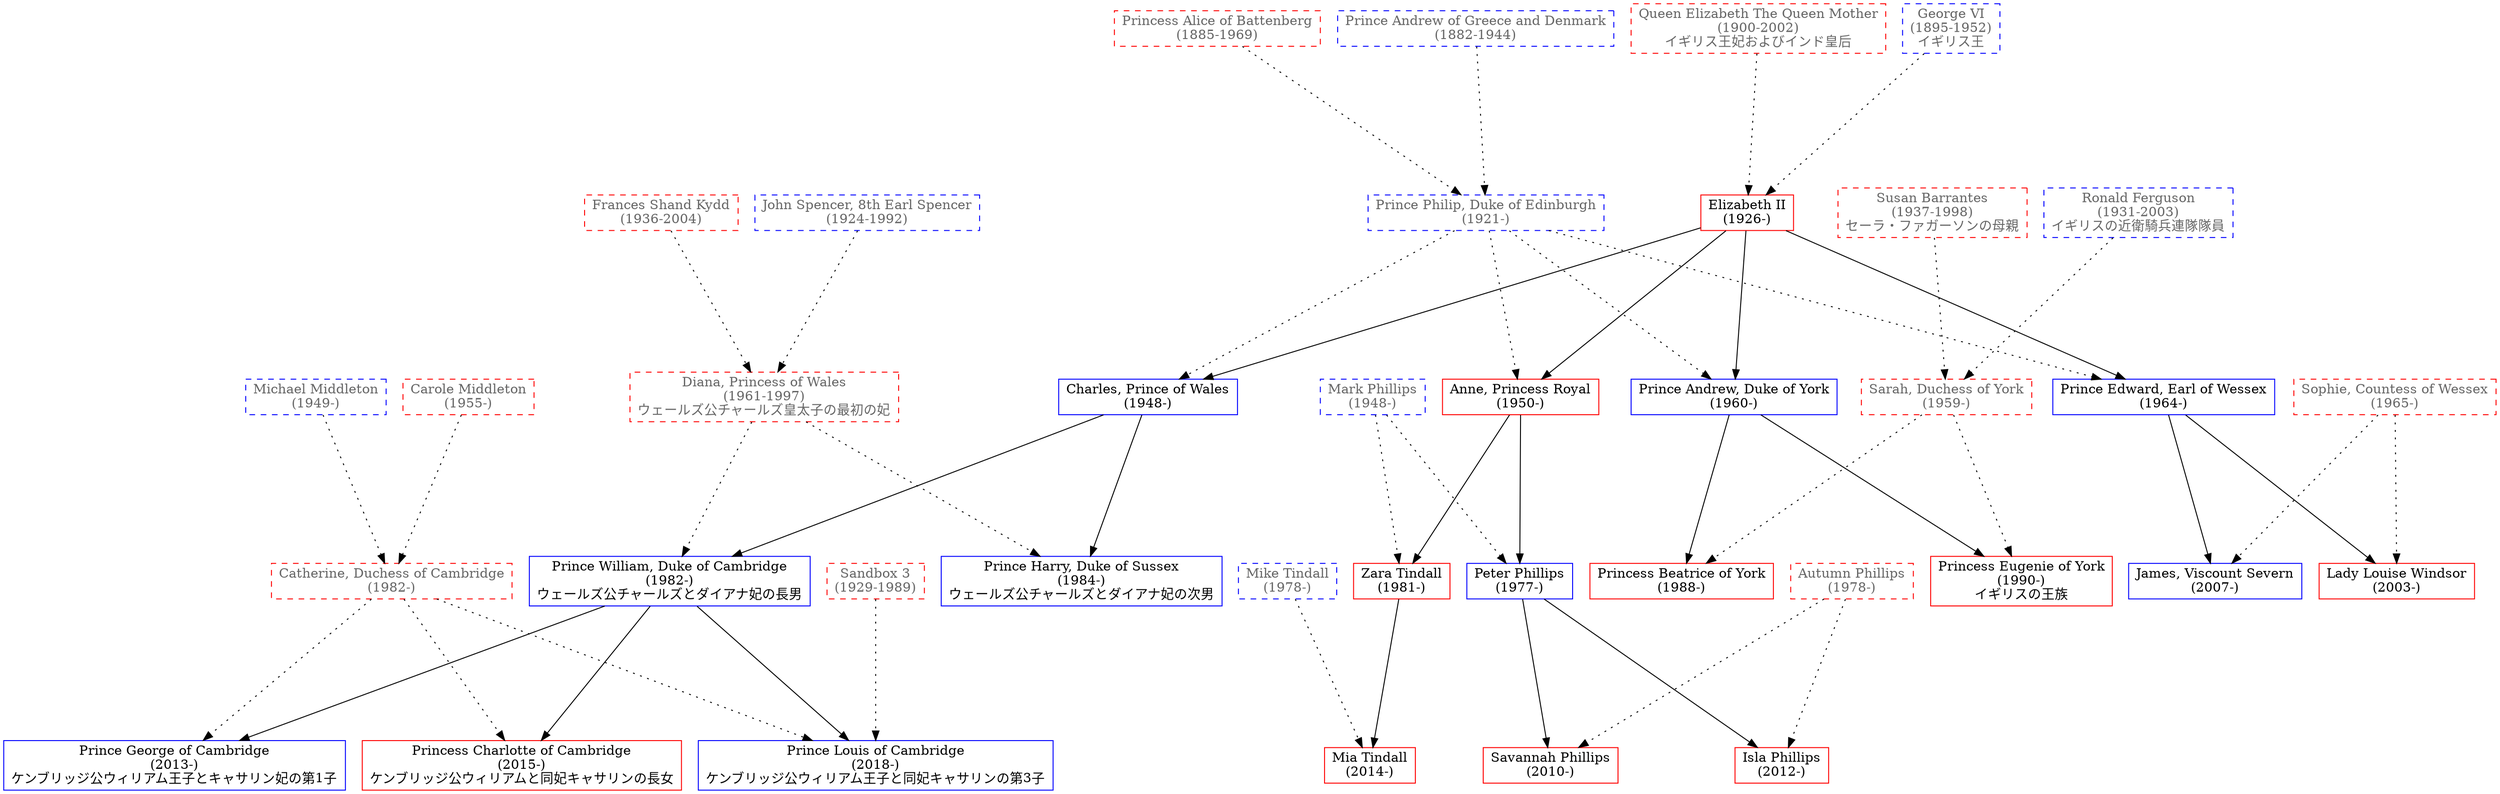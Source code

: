 digraph {
charset="utf-8";
ranksep=2;

Q10479 [shape=box, color=red, style=dashed, fontcolor="#666666", label="Catherine, Duchess of Cambridge
(1982-)
"] ;

Q10633 [shape=box, color=red, style=dashed, fontcolor="#666666", label="Queen Elizabeth The Queen Mother
(1900-2002)
イギリス王妃およびインド皇后"] ;

Q116062 [shape=box, color=red, style=dashed, fontcolor="#666666", label="Princess Alice of Battenberg
(1885-1969)
"] ;

Q13590412 [shape=box, color=blue, label="Prince George of Cambridge
(2013-)
ケンブリッジ公ウィリアム王子とキャサリン妃の第1子"] ;

Q1386944 [shape=box, color=blue, style=dashed, fontcolor="#666666", label="Mike Tindall
(1978-)
"] ;

Q14244505 [shape=box, color=blue, style=dashed, fontcolor="#666666", label="Michael Middleton
(1949-)
"] ;

Q14244952 [shape=box, color=red, style=dashed, fontcolor="#666666", label="Carole Middleton
(1955-)
"] ;

Q147663 [shape=box, color=red, label="Zara Tindall
(1981-)
"] ;

Q151754 [shape=box, color=red, label="Anne, Princess Royal
(1950-)
"] ;

Q152316 [shape=box, color=blue, label="Prince Harry, Duke of Sussex
(1984-)
ウェールズ公チャールズとダイアナ妃の次男"] ;

Q153330 [shape=box, color=blue, label="Prince Andrew, Duke of York
(1960-)
"] ;

Q15397819 [shape=box, color=red, style=dashed, fontcolor="#666666", label="Sandbox 3
(1929-1989)
"] ;

Q154920 [shape=box, color=blue, label="Prince Edward, Earl of Wessex
(1964-)
"] ;

Q155203 [shape=box, color=red, style=dashed, fontcolor="#666666", label="Sophie, Countess of Wessex
(1965-)
"] ;

Q156531 [shape=box, color=blue, style=dashed, fontcolor="#666666", label="Prince Andrew of Greece and Denmark
(1882-1944)
"] ;

Q165657 [shape=box, color=red, label="Princess Beatrice of York
(1988-)
"] ;

Q165709 [shape=box, color=red, label="Princess Eugenie of York
(1990-)
イギリスの王族"] ;

Q18002970 [shape=box, color=red, label="Princess Charlotte of Cambridge
(2015-)
ケンブリッジ公ウィリアムと同妃キャサリンの長女"] ;

Q256893 [shape=box, color=red, style=dashed, fontcolor="#666666", label="Frances Shand Kydd
(1936-2004)
"] ;

Q280856 [shape=box, color=blue, style=dashed, fontcolor="#666666", label="George VI
(1895-1952)
イギリス王"] ;

Q28536747 [shape=box, color=red, label="Mia Tindall
(2014-)
"] ;

Q3077944 [shape=box, color=red, label="Savannah Phillips
(2010-)
"] ;

Q344908 [shape=box, color=blue, label="Peter Phillips
(1977-)
"] ;

Q36812 [shape=box, color=blue, label="Prince William, Duke of Cambridge
(1982-)
ウェールズ公チャールズとダイアナ妃の長男"] ;

Q38668629 [shape=box, color=blue, label="Prince Louis of Cambridge
(2018-)
ケンブリッジ公ウィリアム王子と同妃キャサリンの第3子"] ;

Q4165785 [shape=box, color=red, style=dashed, fontcolor="#666666", label="Susan Barrantes
(1937-1998)
セーラ・ファガーソンの母親"] ;

Q43274 [shape=box, color=blue, label="Charles, Prince of Wales
(1948-)
"] ;

Q455160 [shape=box, color=red, style=dashed, fontcolor="#666666", label="Autumn Phillips
(1978-)
"] ;

Q547893 [shape=box, color=blue, style=dashed, fontcolor="#666666", label="Mark Phillips
(1948-)
"] ;

Q550183 [shape=box, color=blue, label="James, Viscount Severn
(2007-)
"] ;

Q55720 [shape=box, color=red, style=dashed, fontcolor="#666666", label="Sarah, Duchess of York
(1959-)
"] ;

Q5921597 [shape=box, color=red, label="Isla Phillips
(2012-)
"] ;

Q593671 [shape=box, color=blue, style=dashed, fontcolor="#666666", label="John Spencer, 8th Earl Spencer
(1924-1992)
"] ;

Q680304 [shape=box, color=red, label="Lady Louise Windsor
(2003-)
"] ;

Q775665 [shape=box, color=blue, style=dashed, fontcolor="#666666", label="Ronald Ferguson
(1931-2003)
イギリスの近衛騎兵連隊隊員"] ;

Q80976 [shape=box, color=blue, style=dashed, fontcolor="#666666", label="Prince Philip, Duke of Edinburgh
(1921-)
"] ;

Q9682 [shape=box, color=red, label="Elizabeth II
(1926-)
"] ;

Q9685 [shape=box, color=red, style=dashed, fontcolor="#666666", label="Diana, Princess of Wales
(1961-1997)
ウェールズ公チャールズ皇太子の最初の妃"] ;

Q147663 -> Q28536747 ;
Q151754 -> Q147663 ;
Q151754 -> Q344908 ;
Q153330 -> Q165709 ;
Q153330 -> Q165657 ;
Q154920 -> Q550183 ;
Q154920 -> Q680304 ;
Q344908 -> Q3077944 ;
Q344908 -> Q5921597 ;
Q36812 -> Q13590412 ;
Q36812 -> Q18002970 ;
Q36812 -> Q38668629 ;
Q43274 -> Q36812 ;
Q43274 -> Q152316 ;
Q9682 -> Q43274 ;
Q9682 -> Q151754 ;
Q9682 -> Q153330 ;
Q9682 -> Q154920 ;
Q14244505 -> Q10479 [style=dotted] ;
Q14244952 -> Q10479 [style=dotted] ;
Q10479 -> Q13590412 [style=dotted] ;
Q547893 -> Q147663 [style=dotted] ;
Q80976 -> Q151754 [style=dotted] ;
Q9685 -> Q152316 [style=dotted] ;
Q80976 -> Q153330 [style=dotted] ;
Q80976 -> Q154920 [style=dotted] ;
Q55720 -> Q165657 [style=dotted] ;
Q55720 -> Q165709 [style=dotted] ;
Q10479 -> Q18002970 [style=dotted] ;
Q1386944 -> Q28536747 [style=dotted] ;
Q455160 -> Q3077944 [style=dotted] ;
Q547893 -> Q344908 [style=dotted] ;
Q9685 -> Q36812 [style=dotted] ;
Q10479 -> Q38668629 [style=dotted] ;
Q15397819 -> Q38668629 [style=dotted] ;
Q80976 -> Q43274 [style=dotted] ;
Q155203 -> Q550183 [style=dotted] ;
Q775665 -> Q55720 [style=dotted] ;
Q4165785 -> Q55720 [style=dotted] ;
Q455160 -> Q5921597 [style=dotted] ;
Q155203 -> Q680304 [style=dotted] ;
Q116062 -> Q80976 [style=dotted] ;
Q156531 -> Q80976 [style=dotted] ;
Q10633 -> Q9682 [style=dotted] ;
Q280856 -> Q9682 [style=dotted] ;
Q256893 -> Q9685 [style=dotted] ;
Q593671 -> Q9685 [style=dotted] ;
}
